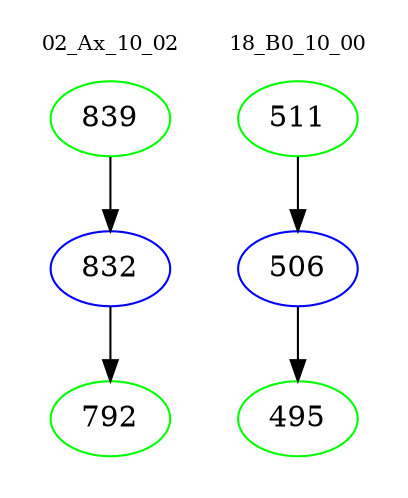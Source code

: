 digraph{
subgraph cluster_0 {
color = white
label = "02_Ax_10_02";
fontsize=10;
T0_839 [label="839", color="green"]
T0_839 -> T0_832 [color="black"]
T0_832 [label="832", color="blue"]
T0_832 -> T0_792 [color="black"]
T0_792 [label="792", color="green"]
}
subgraph cluster_1 {
color = white
label = "18_B0_10_00";
fontsize=10;
T1_511 [label="511", color="green"]
T1_511 -> T1_506 [color="black"]
T1_506 [label="506", color="blue"]
T1_506 -> T1_495 [color="black"]
T1_495 [label="495", color="green"]
}
}
